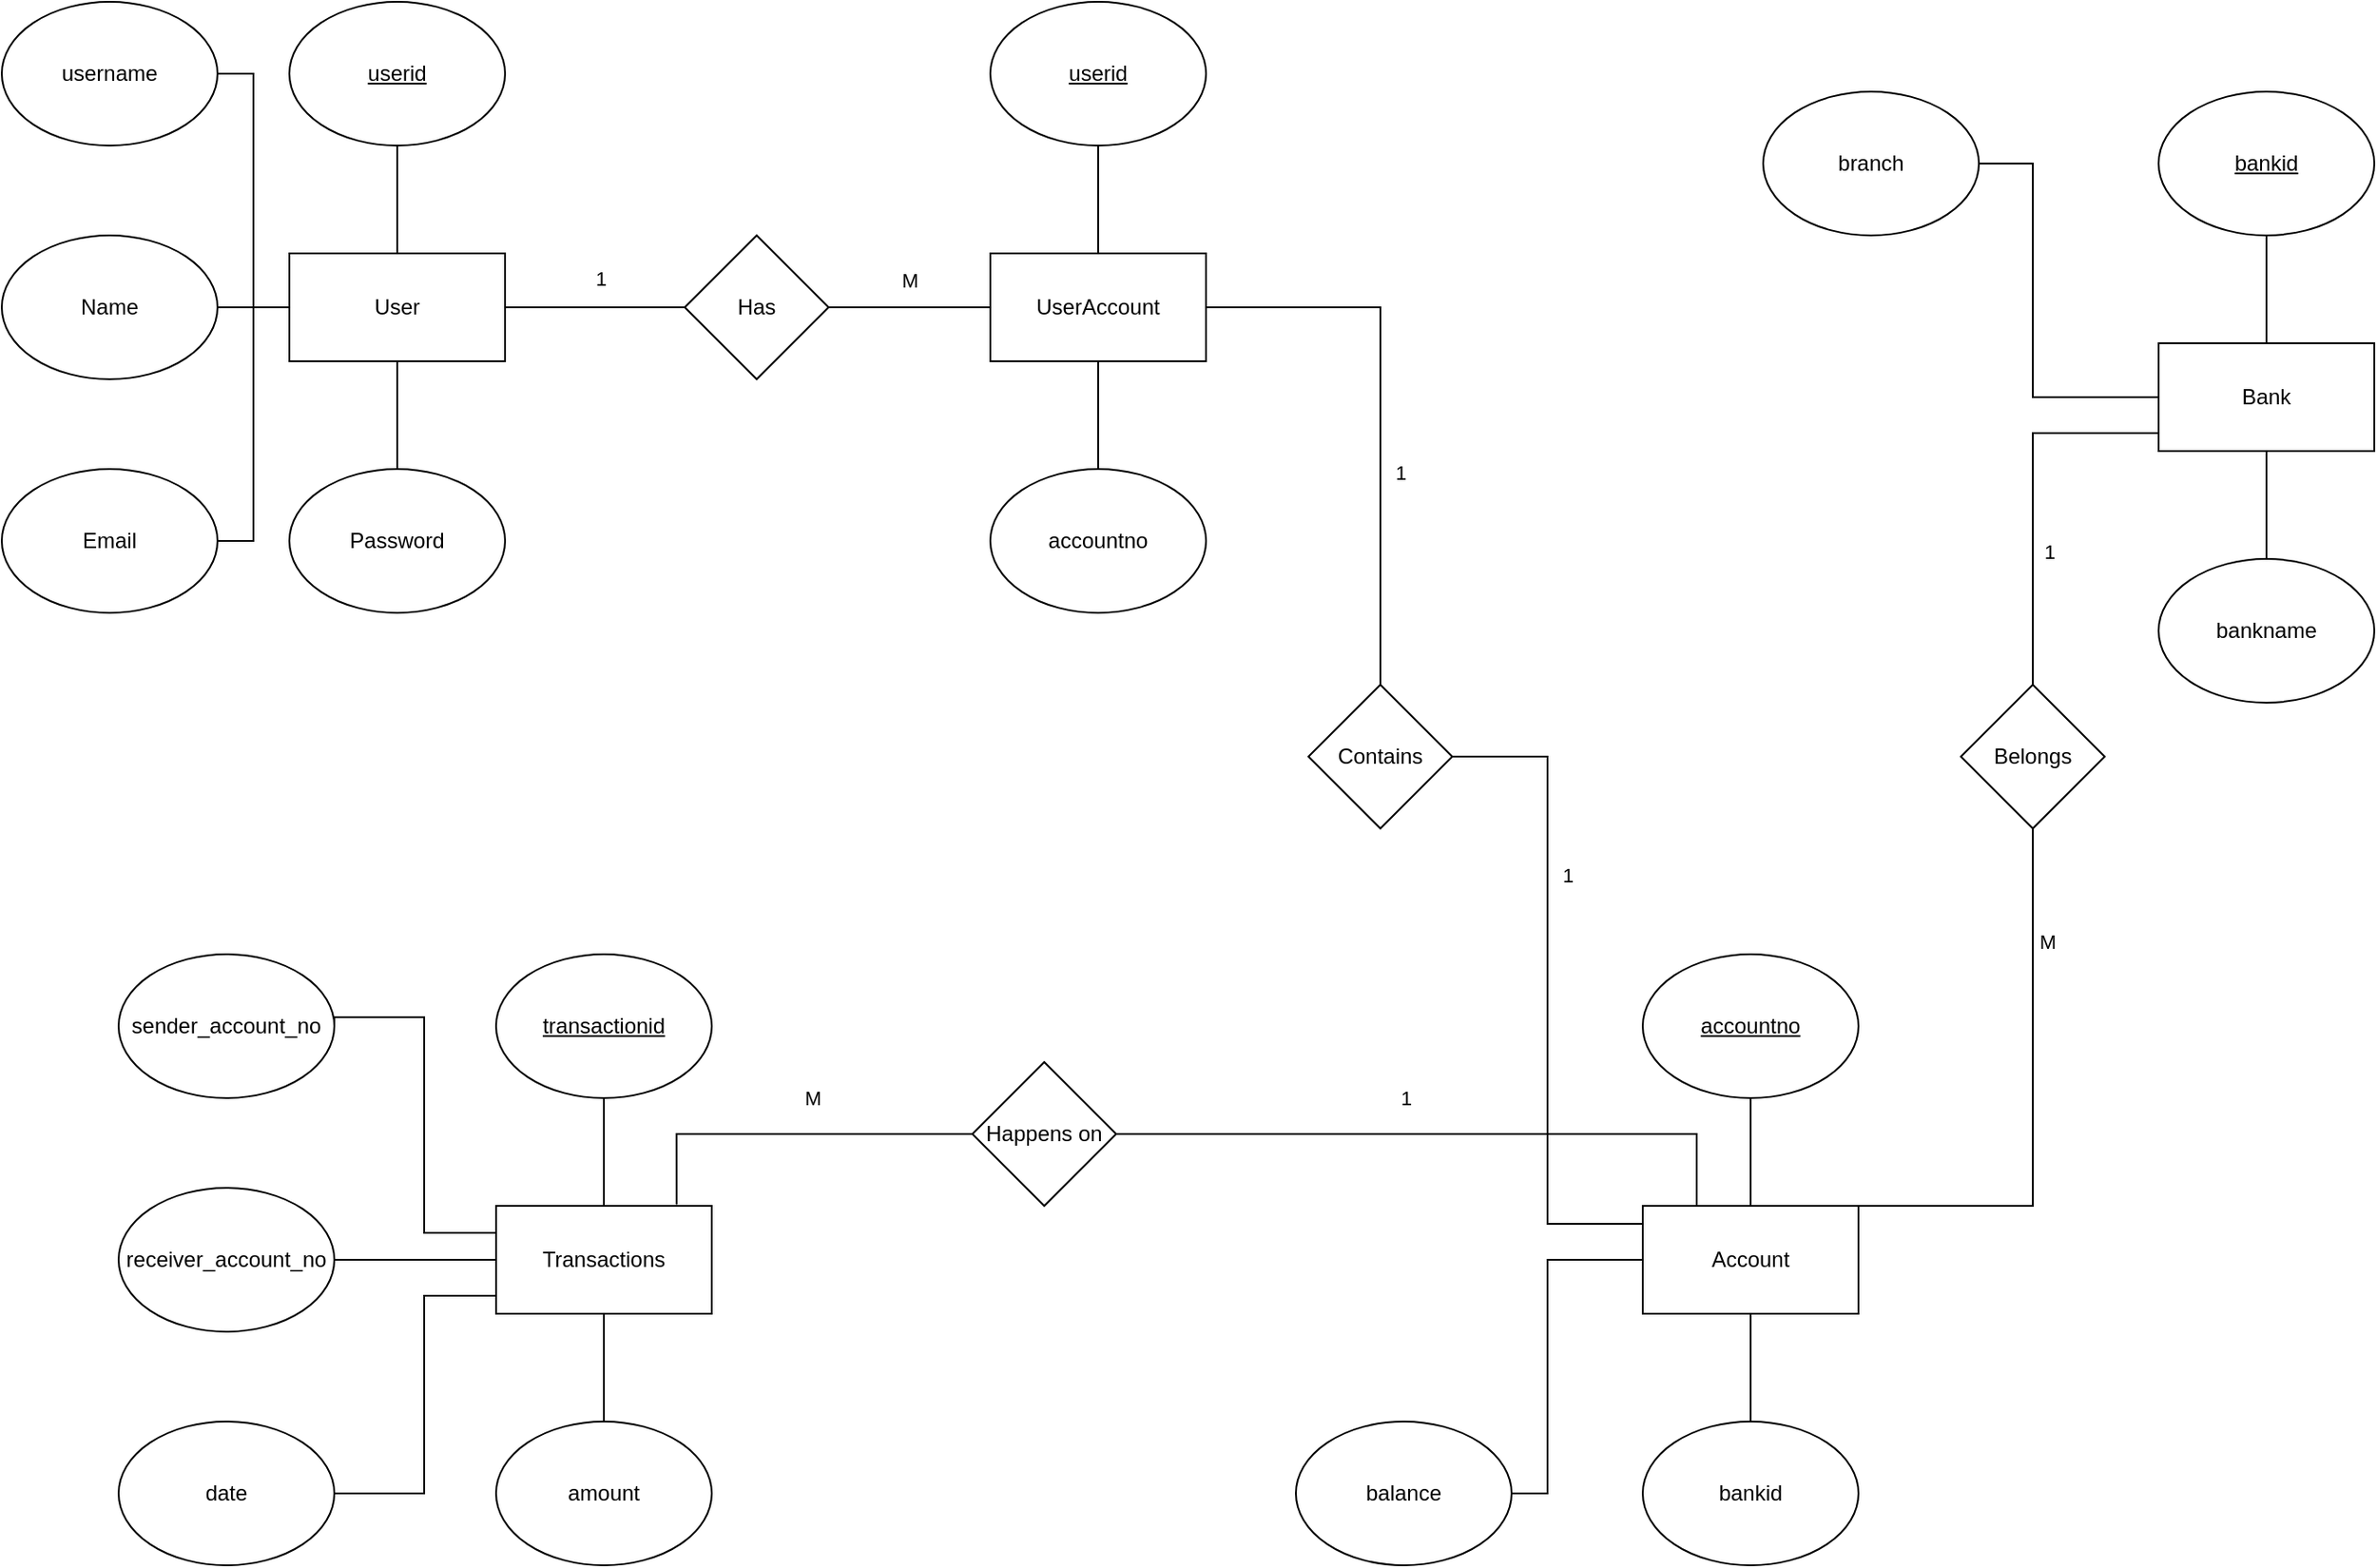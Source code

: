 <mxfile version="24.3.1" type="device">
  <diagram name="Page-1" id="tS-0aJsubXYgHFhca26n">
    <mxGraphModel dx="3176" dy="1816" grid="1" gridSize="10" guides="1" tooltips="1" connect="1" arrows="1" fold="1" page="1" pageScale="1" pageWidth="827" pageHeight="1169" math="0" shadow="0">
      <root>
        <mxCell id="0" />
        <mxCell id="1" parent="0" />
        <mxCell id="lX1XEiu-5pXYltvLHUYr-7" style="edgeStyle=orthogonalEdgeStyle;rounded=0;orthogonalLoop=1;jettySize=auto;html=1;endArrow=none;endFill=0;" edge="1" parent="1" source="lX1XEiu-5pXYltvLHUYr-1" target="lX1XEiu-5pXYltvLHUYr-6">
          <mxGeometry relative="1" as="geometry" />
        </mxCell>
        <mxCell id="lX1XEiu-5pXYltvLHUYr-8" style="edgeStyle=orthogonalEdgeStyle;rounded=0;orthogonalLoop=1;jettySize=auto;html=1;entryX=1;entryY=0.5;entryDx=0;entryDy=0;endArrow=none;endFill=0;" edge="1" parent="1" source="lX1XEiu-5pXYltvLHUYr-1" target="lX1XEiu-5pXYltvLHUYr-5">
          <mxGeometry relative="1" as="geometry" />
        </mxCell>
        <mxCell id="lX1XEiu-5pXYltvLHUYr-9" style="edgeStyle=orthogonalEdgeStyle;rounded=0;orthogonalLoop=1;jettySize=auto;html=1;endArrow=none;endFill=0;" edge="1" parent="1" source="lX1XEiu-5pXYltvLHUYr-1" target="lX1XEiu-5pXYltvLHUYr-4">
          <mxGeometry relative="1" as="geometry" />
        </mxCell>
        <mxCell id="lX1XEiu-5pXYltvLHUYr-10" style="edgeStyle=orthogonalEdgeStyle;rounded=0;orthogonalLoop=1;jettySize=auto;html=1;entryX=1;entryY=0.5;entryDx=0;entryDy=0;endArrow=none;endFill=0;" edge="1" parent="1" source="lX1XEiu-5pXYltvLHUYr-1" target="lX1XEiu-5pXYltvLHUYr-3">
          <mxGeometry relative="1" as="geometry" />
        </mxCell>
        <mxCell id="lX1XEiu-5pXYltvLHUYr-11" style="edgeStyle=orthogonalEdgeStyle;rounded=0;orthogonalLoop=1;jettySize=auto;html=1;endArrow=none;endFill=0;" edge="1" parent="1" source="lX1XEiu-5pXYltvLHUYr-1" target="lX1XEiu-5pXYltvLHUYr-2">
          <mxGeometry relative="1" as="geometry" />
        </mxCell>
        <mxCell id="lX1XEiu-5pXYltvLHUYr-25" value="" style="edgeStyle=orthogonalEdgeStyle;rounded=0;orthogonalLoop=1;jettySize=auto;html=1;endArrow=none;endFill=0;" edge="1" parent="1" source="lX1XEiu-5pXYltvLHUYr-1" target="lX1XEiu-5pXYltvLHUYr-24">
          <mxGeometry relative="1" as="geometry" />
        </mxCell>
        <mxCell id="lX1XEiu-5pXYltvLHUYr-78" value="1" style="edgeLabel;html=1;align=center;verticalAlign=middle;resizable=0;points=[];" vertex="1" connectable="0" parent="lX1XEiu-5pXYltvLHUYr-25">
          <mxGeometry x="0.078" relative="1" as="geometry">
            <mxPoint x="-1" y="-16" as="offset" />
          </mxGeometry>
        </mxCell>
        <mxCell id="lX1XEiu-5pXYltvLHUYr-1" value="User" style="rounded=0;whiteSpace=wrap;html=1;" vertex="1" parent="1">
          <mxGeometry x="313" y="210" width="120" height="60" as="geometry" />
        </mxCell>
        <mxCell id="lX1XEiu-5pXYltvLHUYr-2" value="&lt;u&gt;userid&lt;/u&gt;" style="ellipse;whiteSpace=wrap;html=1;" vertex="1" parent="1">
          <mxGeometry x="313" y="70" width="120" height="80" as="geometry" />
        </mxCell>
        <mxCell id="lX1XEiu-5pXYltvLHUYr-3" value="username" style="ellipse;whiteSpace=wrap;html=1;" vertex="1" parent="1">
          <mxGeometry x="153" y="70" width="120" height="80" as="geometry" />
        </mxCell>
        <mxCell id="lX1XEiu-5pXYltvLHUYr-4" value="Name" style="ellipse;whiteSpace=wrap;html=1;" vertex="1" parent="1">
          <mxGeometry x="153" y="200" width="120" height="80" as="geometry" />
        </mxCell>
        <mxCell id="lX1XEiu-5pXYltvLHUYr-5" value="Email" style="ellipse;whiteSpace=wrap;html=1;" vertex="1" parent="1">
          <mxGeometry x="153" y="330" width="120" height="80" as="geometry" />
        </mxCell>
        <mxCell id="lX1XEiu-5pXYltvLHUYr-6" value="Password" style="ellipse;whiteSpace=wrap;html=1;" vertex="1" parent="1">
          <mxGeometry x="313" y="330" width="120" height="80" as="geometry" />
        </mxCell>
        <mxCell id="lX1XEiu-5pXYltvLHUYr-13" style="edgeStyle=orthogonalEdgeStyle;rounded=0;orthogonalLoop=1;jettySize=auto;html=1;endArrow=none;endFill=0;" edge="1" parent="1" source="lX1XEiu-5pXYltvLHUYr-18" target="lX1XEiu-5pXYltvLHUYr-23">
          <mxGeometry relative="1" as="geometry" />
        </mxCell>
        <mxCell id="lX1XEiu-5pXYltvLHUYr-17" style="edgeStyle=orthogonalEdgeStyle;rounded=0;orthogonalLoop=1;jettySize=auto;html=1;endArrow=none;endFill=0;" edge="1" parent="1" source="lX1XEiu-5pXYltvLHUYr-18" target="lX1XEiu-5pXYltvLHUYr-19">
          <mxGeometry relative="1" as="geometry" />
        </mxCell>
        <mxCell id="lX1XEiu-5pXYltvLHUYr-70" value="" style="edgeStyle=orthogonalEdgeStyle;rounded=0;orthogonalLoop=1;jettySize=auto;html=1;endArrow=none;endFill=0;" edge="1" parent="1" source="lX1XEiu-5pXYltvLHUYr-18" target="lX1XEiu-5pXYltvLHUYr-69">
          <mxGeometry relative="1" as="geometry" />
        </mxCell>
        <mxCell id="lX1XEiu-5pXYltvLHUYr-80" value="1" style="edgeLabel;html=1;align=center;verticalAlign=middle;resizable=0;points=[];" vertex="1" connectable="0" parent="lX1XEiu-5pXYltvLHUYr-70">
          <mxGeometry x="0.23" y="1" relative="1" as="geometry">
            <mxPoint x="10" as="offset" />
          </mxGeometry>
        </mxCell>
        <mxCell id="lX1XEiu-5pXYltvLHUYr-18" value="UserAccount" style="rounded=0;whiteSpace=wrap;html=1;" vertex="1" parent="1">
          <mxGeometry x="703" y="210" width="120" height="60" as="geometry" />
        </mxCell>
        <mxCell id="lX1XEiu-5pXYltvLHUYr-19" value="&lt;u&gt;userid&lt;/u&gt;" style="ellipse;whiteSpace=wrap;html=1;" vertex="1" parent="1">
          <mxGeometry x="703" y="70" width="120" height="80" as="geometry" />
        </mxCell>
        <mxCell id="lX1XEiu-5pXYltvLHUYr-23" value="accountno" style="ellipse;whiteSpace=wrap;html=1;" vertex="1" parent="1">
          <mxGeometry x="703" y="330" width="120" height="80" as="geometry" />
        </mxCell>
        <mxCell id="lX1XEiu-5pXYltvLHUYr-26" style="edgeStyle=orthogonalEdgeStyle;rounded=0;orthogonalLoop=1;jettySize=auto;html=1;endArrow=none;endFill=0;" edge="1" parent="1" source="lX1XEiu-5pXYltvLHUYr-24" target="lX1XEiu-5pXYltvLHUYr-18">
          <mxGeometry relative="1" as="geometry">
            <mxPoint x="653" y="250.0" as="targetPoint" />
          </mxGeometry>
        </mxCell>
        <mxCell id="lX1XEiu-5pXYltvLHUYr-79" value="M" style="edgeLabel;html=1;align=center;verticalAlign=middle;resizable=0;points=[];" vertex="1" connectable="0" parent="lX1XEiu-5pXYltvLHUYr-26">
          <mxGeometry x="0.025" y="1" relative="1" as="geometry">
            <mxPoint x="-1" y="-14" as="offset" />
          </mxGeometry>
        </mxCell>
        <mxCell id="lX1XEiu-5pXYltvLHUYr-24" value="Has" style="rhombus;whiteSpace=wrap;html=1;rounded=0;" vertex="1" parent="1">
          <mxGeometry x="533" y="200" width="80" height="80" as="geometry" />
        </mxCell>
        <mxCell id="lX1XEiu-5pXYltvLHUYr-37" style="edgeStyle=orthogonalEdgeStyle;rounded=0;orthogonalLoop=1;jettySize=auto;html=1;endArrow=none;endFill=0;" edge="1" parent="1" source="lX1XEiu-5pXYltvLHUYr-39" target="lX1XEiu-5pXYltvLHUYr-41">
          <mxGeometry relative="1" as="geometry" />
        </mxCell>
        <mxCell id="lX1XEiu-5pXYltvLHUYr-38" style="edgeStyle=orthogonalEdgeStyle;rounded=0;orthogonalLoop=1;jettySize=auto;html=1;endArrow=none;endFill=0;" edge="1" parent="1" source="lX1XEiu-5pXYltvLHUYr-39" target="lX1XEiu-5pXYltvLHUYr-40">
          <mxGeometry relative="1" as="geometry" />
        </mxCell>
        <mxCell id="lX1XEiu-5pXYltvLHUYr-76" style="edgeStyle=orthogonalEdgeStyle;rounded=0;orthogonalLoop=1;jettySize=auto;html=1;entryX=0.5;entryY=1;entryDx=0;entryDy=0;endArrow=none;endFill=0;" edge="1" parent="1" source="lX1XEiu-5pXYltvLHUYr-39" target="lX1XEiu-5pXYltvLHUYr-74">
          <mxGeometry relative="1" as="geometry">
            <Array as="points">
              <mxPoint x="1283" y="740" />
            </Array>
          </mxGeometry>
        </mxCell>
        <mxCell id="lX1XEiu-5pXYltvLHUYr-84" value="M" style="edgeLabel;html=1;align=center;verticalAlign=middle;resizable=0;points=[];" vertex="1" connectable="0" parent="lX1XEiu-5pXYltvLHUYr-76">
          <mxGeometry x="0.589" y="-3" relative="1" as="geometry">
            <mxPoint x="5" as="offset" />
          </mxGeometry>
        </mxCell>
        <mxCell id="lX1XEiu-5pXYltvLHUYr-39" value="Account" style="rounded=0;whiteSpace=wrap;html=1;" vertex="1" parent="1">
          <mxGeometry x="1066" y="740" width="120" height="60" as="geometry" />
        </mxCell>
        <mxCell id="lX1XEiu-5pXYltvLHUYr-40" value="&lt;u&gt;accountno&lt;/u&gt;" style="ellipse;whiteSpace=wrap;html=1;" vertex="1" parent="1">
          <mxGeometry x="1066" y="600" width="120" height="80" as="geometry" />
        </mxCell>
        <mxCell id="lX1XEiu-5pXYltvLHUYr-41" value="bankid" style="ellipse;whiteSpace=wrap;html=1;" vertex="1" parent="1">
          <mxGeometry x="1066" y="860" width="120" height="80" as="geometry" />
        </mxCell>
        <mxCell id="lX1XEiu-5pXYltvLHUYr-43" style="edgeStyle=orthogonalEdgeStyle;rounded=0;orthogonalLoop=1;jettySize=auto;html=1;endArrow=none;endFill=0;" edge="1" parent="1" source="lX1XEiu-5pXYltvLHUYr-42" target="lX1XEiu-5pXYltvLHUYr-39">
          <mxGeometry relative="1" as="geometry">
            <Array as="points">
              <mxPoint x="1013" y="900" />
              <mxPoint x="1013" y="770" />
            </Array>
          </mxGeometry>
        </mxCell>
        <mxCell id="lX1XEiu-5pXYltvLHUYr-42" value="balance" style="ellipse;whiteSpace=wrap;html=1;" vertex="1" parent="1">
          <mxGeometry x="873" y="860" width="120" height="80" as="geometry" />
        </mxCell>
        <mxCell id="lX1XEiu-5pXYltvLHUYr-44" style="edgeStyle=orthogonalEdgeStyle;rounded=0;orthogonalLoop=1;jettySize=auto;html=1;endArrow=none;endFill=0;" edge="1" parent="1" source="lX1XEiu-5pXYltvLHUYr-46" target="lX1XEiu-5pXYltvLHUYr-48">
          <mxGeometry relative="1" as="geometry" />
        </mxCell>
        <mxCell id="lX1XEiu-5pXYltvLHUYr-45" style="edgeStyle=orthogonalEdgeStyle;rounded=0;orthogonalLoop=1;jettySize=auto;html=1;endArrow=none;endFill=0;" edge="1" parent="1" source="lX1XEiu-5pXYltvLHUYr-46" target="lX1XEiu-5pXYltvLHUYr-47">
          <mxGeometry relative="1" as="geometry" />
        </mxCell>
        <mxCell id="lX1XEiu-5pXYltvLHUYr-75" value="" style="edgeStyle=orthogonalEdgeStyle;rounded=0;orthogonalLoop=1;jettySize=auto;html=1;endArrow=none;endFill=0;" edge="1" parent="1" source="lX1XEiu-5pXYltvLHUYr-46" target="lX1XEiu-5pXYltvLHUYr-74">
          <mxGeometry relative="1" as="geometry">
            <Array as="points">
              <mxPoint x="1283" y="310" />
            </Array>
          </mxGeometry>
        </mxCell>
        <mxCell id="lX1XEiu-5pXYltvLHUYr-85" value="1" style="edgeLabel;html=1;align=center;verticalAlign=middle;resizable=0;points=[];" vertex="1" connectable="0" parent="lX1XEiu-5pXYltvLHUYr-75">
          <mxGeometry x="0.293" y="3" relative="1" as="geometry">
            <mxPoint x="6" as="offset" />
          </mxGeometry>
        </mxCell>
        <mxCell id="lX1XEiu-5pXYltvLHUYr-46" value="Bank" style="rounded=0;whiteSpace=wrap;html=1;" vertex="1" parent="1">
          <mxGeometry x="1353" y="260" width="120" height="60" as="geometry" />
        </mxCell>
        <mxCell id="lX1XEiu-5pXYltvLHUYr-47" value="&lt;u&gt;bankid&lt;/u&gt;" style="ellipse;whiteSpace=wrap;html=1;" vertex="1" parent="1">
          <mxGeometry x="1353" y="120" width="120" height="80" as="geometry" />
        </mxCell>
        <mxCell id="lX1XEiu-5pXYltvLHUYr-48" value="bankname" style="ellipse;whiteSpace=wrap;html=1;" vertex="1" parent="1">
          <mxGeometry x="1353" y="380" width="120" height="80" as="geometry" />
        </mxCell>
        <mxCell id="lX1XEiu-5pXYltvLHUYr-49" style="edgeStyle=orthogonalEdgeStyle;rounded=0;orthogonalLoop=1;jettySize=auto;html=1;endArrow=none;endFill=0;" edge="1" parent="1" source="lX1XEiu-5pXYltvLHUYr-50" target="lX1XEiu-5pXYltvLHUYr-46">
          <mxGeometry relative="1" as="geometry">
            <Array as="points">
              <mxPoint x="1283" y="160" />
              <mxPoint x="1283" y="290" />
            </Array>
          </mxGeometry>
        </mxCell>
        <mxCell id="lX1XEiu-5pXYltvLHUYr-50" value="branch" style="ellipse;whiteSpace=wrap;html=1;" vertex="1" parent="1">
          <mxGeometry x="1133" y="120" width="120" height="80" as="geometry" />
        </mxCell>
        <mxCell id="lX1XEiu-5pXYltvLHUYr-51" style="edgeStyle=orthogonalEdgeStyle;rounded=0;orthogonalLoop=1;jettySize=auto;html=1;endArrow=none;endFill=0;" edge="1" parent="1" source="lX1XEiu-5pXYltvLHUYr-56" target="lX1XEiu-5pXYltvLHUYr-61">
          <mxGeometry relative="1" as="geometry" />
        </mxCell>
        <mxCell id="lX1XEiu-5pXYltvLHUYr-52" style="edgeStyle=orthogonalEdgeStyle;rounded=0;orthogonalLoop=1;jettySize=auto;html=1;entryX=1;entryY=0.5;entryDx=0;entryDy=0;endArrow=none;endFill=0;" edge="1" parent="1" source="lX1XEiu-5pXYltvLHUYr-56" target="lX1XEiu-5pXYltvLHUYr-60">
          <mxGeometry relative="1" as="geometry">
            <Array as="points">
              <mxPoint x="388" y="790" />
              <mxPoint x="388" y="900" />
            </Array>
          </mxGeometry>
        </mxCell>
        <mxCell id="lX1XEiu-5pXYltvLHUYr-53" style="edgeStyle=orthogonalEdgeStyle;rounded=0;orthogonalLoop=1;jettySize=auto;html=1;endArrow=none;endFill=0;" edge="1" parent="1" source="lX1XEiu-5pXYltvLHUYr-56" target="lX1XEiu-5pXYltvLHUYr-59">
          <mxGeometry relative="1" as="geometry" />
        </mxCell>
        <mxCell id="lX1XEiu-5pXYltvLHUYr-54" style="edgeStyle=orthogonalEdgeStyle;rounded=0;orthogonalLoop=1;jettySize=auto;html=1;entryX=1;entryY=0.5;entryDx=0;entryDy=0;endArrow=none;endFill=0;exitX=0;exitY=0.25;exitDx=0;exitDy=0;" edge="1" parent="1" source="lX1XEiu-5pXYltvLHUYr-56" target="lX1XEiu-5pXYltvLHUYr-58">
          <mxGeometry relative="1" as="geometry">
            <mxPoint x="408" y="765" as="sourcePoint" />
            <mxPoint x="198.0" y="635" as="targetPoint" />
            <Array as="points">
              <mxPoint x="388" y="755" />
              <mxPoint x="388" y="635" />
              <mxPoint x="338" y="635" />
            </Array>
          </mxGeometry>
        </mxCell>
        <mxCell id="lX1XEiu-5pXYltvLHUYr-55" style="edgeStyle=orthogonalEdgeStyle;rounded=0;orthogonalLoop=1;jettySize=auto;html=1;endArrow=none;endFill=0;" edge="1" parent="1" source="lX1XEiu-5pXYltvLHUYr-56" target="lX1XEiu-5pXYltvLHUYr-57">
          <mxGeometry relative="1" as="geometry" />
        </mxCell>
        <mxCell id="lX1XEiu-5pXYltvLHUYr-56" value="Transactions" style="rounded=0;whiteSpace=wrap;html=1;" vertex="1" parent="1">
          <mxGeometry x="428" y="740" width="120" height="60" as="geometry" />
        </mxCell>
        <mxCell id="lX1XEiu-5pXYltvLHUYr-57" value="&lt;u&gt;transactionid&lt;/u&gt;" style="ellipse;whiteSpace=wrap;html=1;" vertex="1" parent="1">
          <mxGeometry x="428" y="600" width="120" height="80" as="geometry" />
        </mxCell>
        <mxCell id="lX1XEiu-5pXYltvLHUYr-58" value="sender_account_no" style="ellipse;whiteSpace=wrap;html=1;" vertex="1" parent="1">
          <mxGeometry x="218" y="600" width="120" height="80" as="geometry" />
        </mxCell>
        <mxCell id="lX1XEiu-5pXYltvLHUYr-59" value="receiver_account_no" style="ellipse;whiteSpace=wrap;html=1;" vertex="1" parent="1">
          <mxGeometry x="218" y="730" width="120" height="80" as="geometry" />
        </mxCell>
        <mxCell id="lX1XEiu-5pXYltvLHUYr-60" value="date" style="ellipse;whiteSpace=wrap;html=1;" vertex="1" parent="1">
          <mxGeometry x="218" y="860" width="120" height="80" as="geometry" />
        </mxCell>
        <mxCell id="lX1XEiu-5pXYltvLHUYr-61" value="amount" style="ellipse;whiteSpace=wrap;html=1;" vertex="1" parent="1">
          <mxGeometry x="428" y="860" width="120" height="80" as="geometry" />
        </mxCell>
        <mxCell id="lX1XEiu-5pXYltvLHUYr-65" style="edgeStyle=orthogonalEdgeStyle;rounded=0;orthogonalLoop=1;jettySize=auto;html=1;endArrow=none;endFill=0;entryX=0.837;entryY=-0.012;entryDx=0;entryDy=0;entryPerimeter=0;" edge="1" parent="1" source="lX1XEiu-5pXYltvLHUYr-63" target="lX1XEiu-5pXYltvLHUYr-56">
          <mxGeometry relative="1" as="geometry">
            <mxPoint x="393" y="740" as="targetPoint" />
            <Array as="points">
              <mxPoint x="528" y="700" />
            </Array>
          </mxGeometry>
        </mxCell>
        <mxCell id="lX1XEiu-5pXYltvLHUYr-82" value="M" style="edgeLabel;html=1;align=center;verticalAlign=middle;resizable=0;points=[];" vertex="1" connectable="0" parent="lX1XEiu-5pXYltvLHUYr-65">
          <mxGeometry x="-0.123" y="-2" relative="1" as="geometry">
            <mxPoint y="-18" as="offset" />
          </mxGeometry>
        </mxCell>
        <mxCell id="lX1XEiu-5pXYltvLHUYr-77" style="edgeStyle=orthogonalEdgeStyle;rounded=0;orthogonalLoop=1;jettySize=auto;html=1;entryX=0.25;entryY=0;entryDx=0;entryDy=0;endArrow=none;endFill=0;" edge="1" parent="1" source="lX1XEiu-5pXYltvLHUYr-63" target="lX1XEiu-5pXYltvLHUYr-39">
          <mxGeometry relative="1" as="geometry" />
        </mxCell>
        <mxCell id="lX1XEiu-5pXYltvLHUYr-83" value="1" style="edgeLabel;html=1;align=center;verticalAlign=middle;resizable=0;points=[];" vertex="1" connectable="0" parent="lX1XEiu-5pXYltvLHUYr-77">
          <mxGeometry x="-0.106" relative="1" as="geometry">
            <mxPoint x="-2" y="-20" as="offset" />
          </mxGeometry>
        </mxCell>
        <mxCell id="lX1XEiu-5pXYltvLHUYr-63" value="Happens on" style="rhombus;whiteSpace=wrap;html=1;rounded=0;" vertex="1" parent="1">
          <mxGeometry x="693" y="660" width="80" height="80" as="geometry" />
        </mxCell>
        <mxCell id="lX1XEiu-5pXYltvLHUYr-71" style="edgeStyle=orthogonalEdgeStyle;rounded=0;orthogonalLoop=1;jettySize=auto;html=1;endArrow=none;endFill=0;" edge="1" parent="1" source="lX1XEiu-5pXYltvLHUYr-69">
          <mxGeometry relative="1" as="geometry">
            <mxPoint x="1066" y="750" as="targetPoint" />
            <Array as="points">
              <mxPoint x="1013" y="490" />
              <mxPoint x="1013" y="750" />
              <mxPoint x="1066" y="750" />
            </Array>
          </mxGeometry>
        </mxCell>
        <mxCell id="lX1XEiu-5pXYltvLHUYr-81" value="1" style="edgeLabel;html=1;align=center;verticalAlign=middle;resizable=0;points=[];" vertex="1" connectable="0" parent="lX1XEiu-5pXYltvLHUYr-71">
          <mxGeometry x="-0.347" relative="1" as="geometry">
            <mxPoint x="11" y="-1" as="offset" />
          </mxGeometry>
        </mxCell>
        <mxCell id="lX1XEiu-5pXYltvLHUYr-69" value="Contains" style="rhombus;whiteSpace=wrap;html=1;rounded=0;" vertex="1" parent="1">
          <mxGeometry x="880" y="450" width="80" height="80" as="geometry" />
        </mxCell>
        <mxCell id="lX1XEiu-5pXYltvLHUYr-74" value="Be&lt;span style=&quot;background-color: initial;&quot;&gt;longs&lt;/span&gt;" style="rhombus;whiteSpace=wrap;html=1;rounded=0;" vertex="1" parent="1">
          <mxGeometry x="1243" y="450" width="80" height="80" as="geometry" />
        </mxCell>
      </root>
    </mxGraphModel>
  </diagram>
</mxfile>
